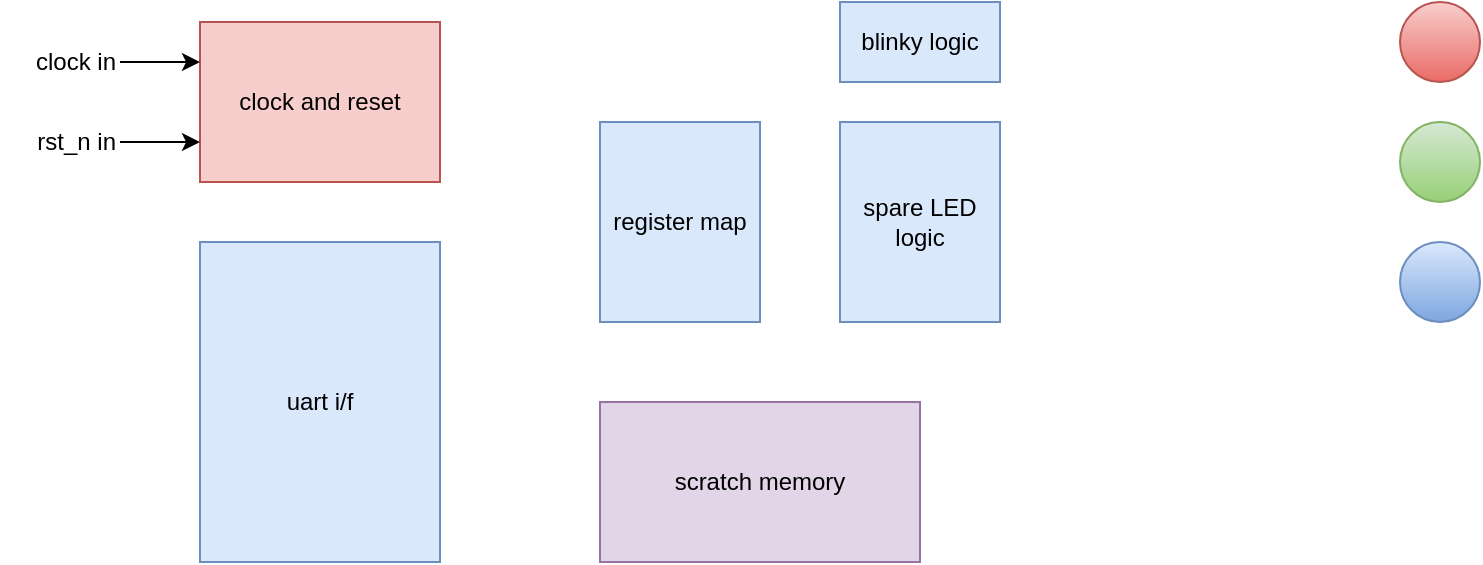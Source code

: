<mxfile>
    <diagram id="TQT04Bm1ybn2etneQhoN" name="system block diagram">
        <mxGraphModel dx="1089" dy="673" grid="1" gridSize="10" guides="1" tooltips="1" connect="1" arrows="1" fold="1" page="1" pageScale="1" pageWidth="1700" pageHeight="1100" math="0" shadow="0">
            <root>
                <mxCell id="0"/>
                <mxCell id="1" parent="0"/>
                <mxCell id="2" value="uart i/f" style="rounded=0;whiteSpace=wrap;html=1;fillColor=#dae8fc;strokeColor=#6c8ebf;" vertex="1" parent="1">
                    <mxGeometry x="520" y="320" width="120" height="160" as="geometry"/>
                </mxCell>
                <mxCell id="3" value="register map" style="rounded=0;whiteSpace=wrap;html=1;fillColor=#dae8fc;strokeColor=#6c8ebf;" vertex="1" parent="1">
                    <mxGeometry x="720" y="260" width="80" height="100" as="geometry"/>
                </mxCell>
                <mxCell id="4" value="blinky logic" style="rounded=0;whiteSpace=wrap;html=1;fillColor=#dae8fc;strokeColor=#6c8ebf;" vertex="1" parent="1">
                    <mxGeometry x="840" y="200" width="80" height="40" as="geometry"/>
                </mxCell>
                <mxCell id="5" value="clock and reset" style="rounded=0;whiteSpace=wrap;html=1;fillColor=#f8cecc;strokeColor=#b85450;" vertex="1" parent="1">
                    <mxGeometry x="520" y="210" width="120" height="80" as="geometry"/>
                </mxCell>
                <mxCell id="8" value="" style="ellipse;whiteSpace=wrap;html=1;aspect=fixed;fillColor=#f8cecc;gradientColor=#ea6b66;strokeColor=#b85450;" vertex="1" parent="1">
                    <mxGeometry x="1120" y="200" width="40" height="40" as="geometry"/>
                </mxCell>
                <mxCell id="10" value="scratch memory" style="rounded=0;whiteSpace=wrap;html=1;fillColor=#e1d5e7;strokeColor=#9673a6;" vertex="1" parent="1">
                    <mxGeometry x="720" y="400" width="160" height="80" as="geometry"/>
                </mxCell>
                <mxCell id="11" value="spare LED logic" style="rounded=0;whiteSpace=wrap;html=1;fillColor=#dae8fc;strokeColor=#6c8ebf;" vertex="1" parent="1">
                    <mxGeometry x="840" y="260" width="80" height="100" as="geometry"/>
                </mxCell>
                <mxCell id="12" value="" style="ellipse;whiteSpace=wrap;html=1;aspect=fixed;fillColor=#d5e8d4;gradientColor=#97d077;strokeColor=#82b366;" vertex="1" parent="1">
                    <mxGeometry x="1120" y="260" width="40" height="40" as="geometry"/>
                </mxCell>
                <mxCell id="14" value="" style="ellipse;whiteSpace=wrap;html=1;aspect=fixed;fillColor=#dae8fc;gradientColor=#7ea6e0;strokeColor=#6c8ebf;" vertex="1" parent="1">
                    <mxGeometry x="1120" y="320" width="40" height="40" as="geometry"/>
                </mxCell>
                <mxCell id="18" style="edgeStyle=none;html=1;entryX=0;entryY=0.25;entryDx=0;entryDy=0;" edge="1" parent="1" source="15" target="5">
                    <mxGeometry relative="1" as="geometry"/>
                </mxCell>
                <mxCell id="15" value="clock in" style="rounded=0;whiteSpace=wrap;html=1;fillColor=none;strokeColor=none;align=right;" vertex="1" parent="1">
                    <mxGeometry x="420" y="220" width="60" height="20" as="geometry"/>
                </mxCell>
                <mxCell id="17" style="edgeStyle=none;html=1;entryX=0;entryY=0.75;entryDx=0;entryDy=0;" edge="1" parent="1" source="16" target="5">
                    <mxGeometry relative="1" as="geometry"/>
                </mxCell>
                <mxCell id="16" value="rst_n in" style="rounded=0;whiteSpace=wrap;html=1;fillColor=none;strokeColor=none;align=right;" vertex="1" parent="1">
                    <mxGeometry x="420" y="260" width="60" height="20" as="geometry"/>
                </mxCell>
            </root>
        </mxGraphModel>
    </diagram>
</mxfile>